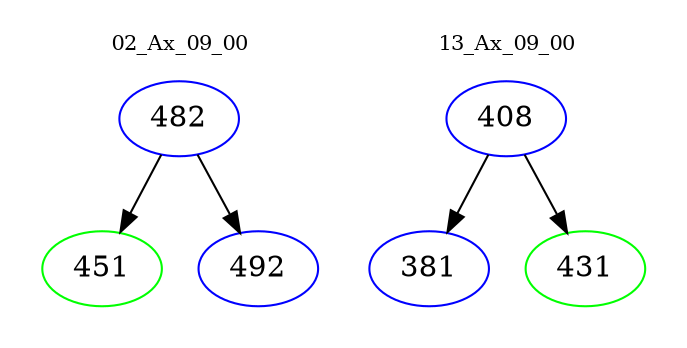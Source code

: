 digraph{
subgraph cluster_0 {
color = white
label = "02_Ax_09_00";
fontsize=10;
T0_482 [label="482", color="blue"]
T0_482 -> T0_451 [color="black"]
T0_451 [label="451", color="green"]
T0_482 -> T0_492 [color="black"]
T0_492 [label="492", color="blue"]
}
subgraph cluster_1 {
color = white
label = "13_Ax_09_00";
fontsize=10;
T1_408 [label="408", color="blue"]
T1_408 -> T1_381 [color="black"]
T1_381 [label="381", color="blue"]
T1_408 -> T1_431 [color="black"]
T1_431 [label="431", color="green"]
}
}
